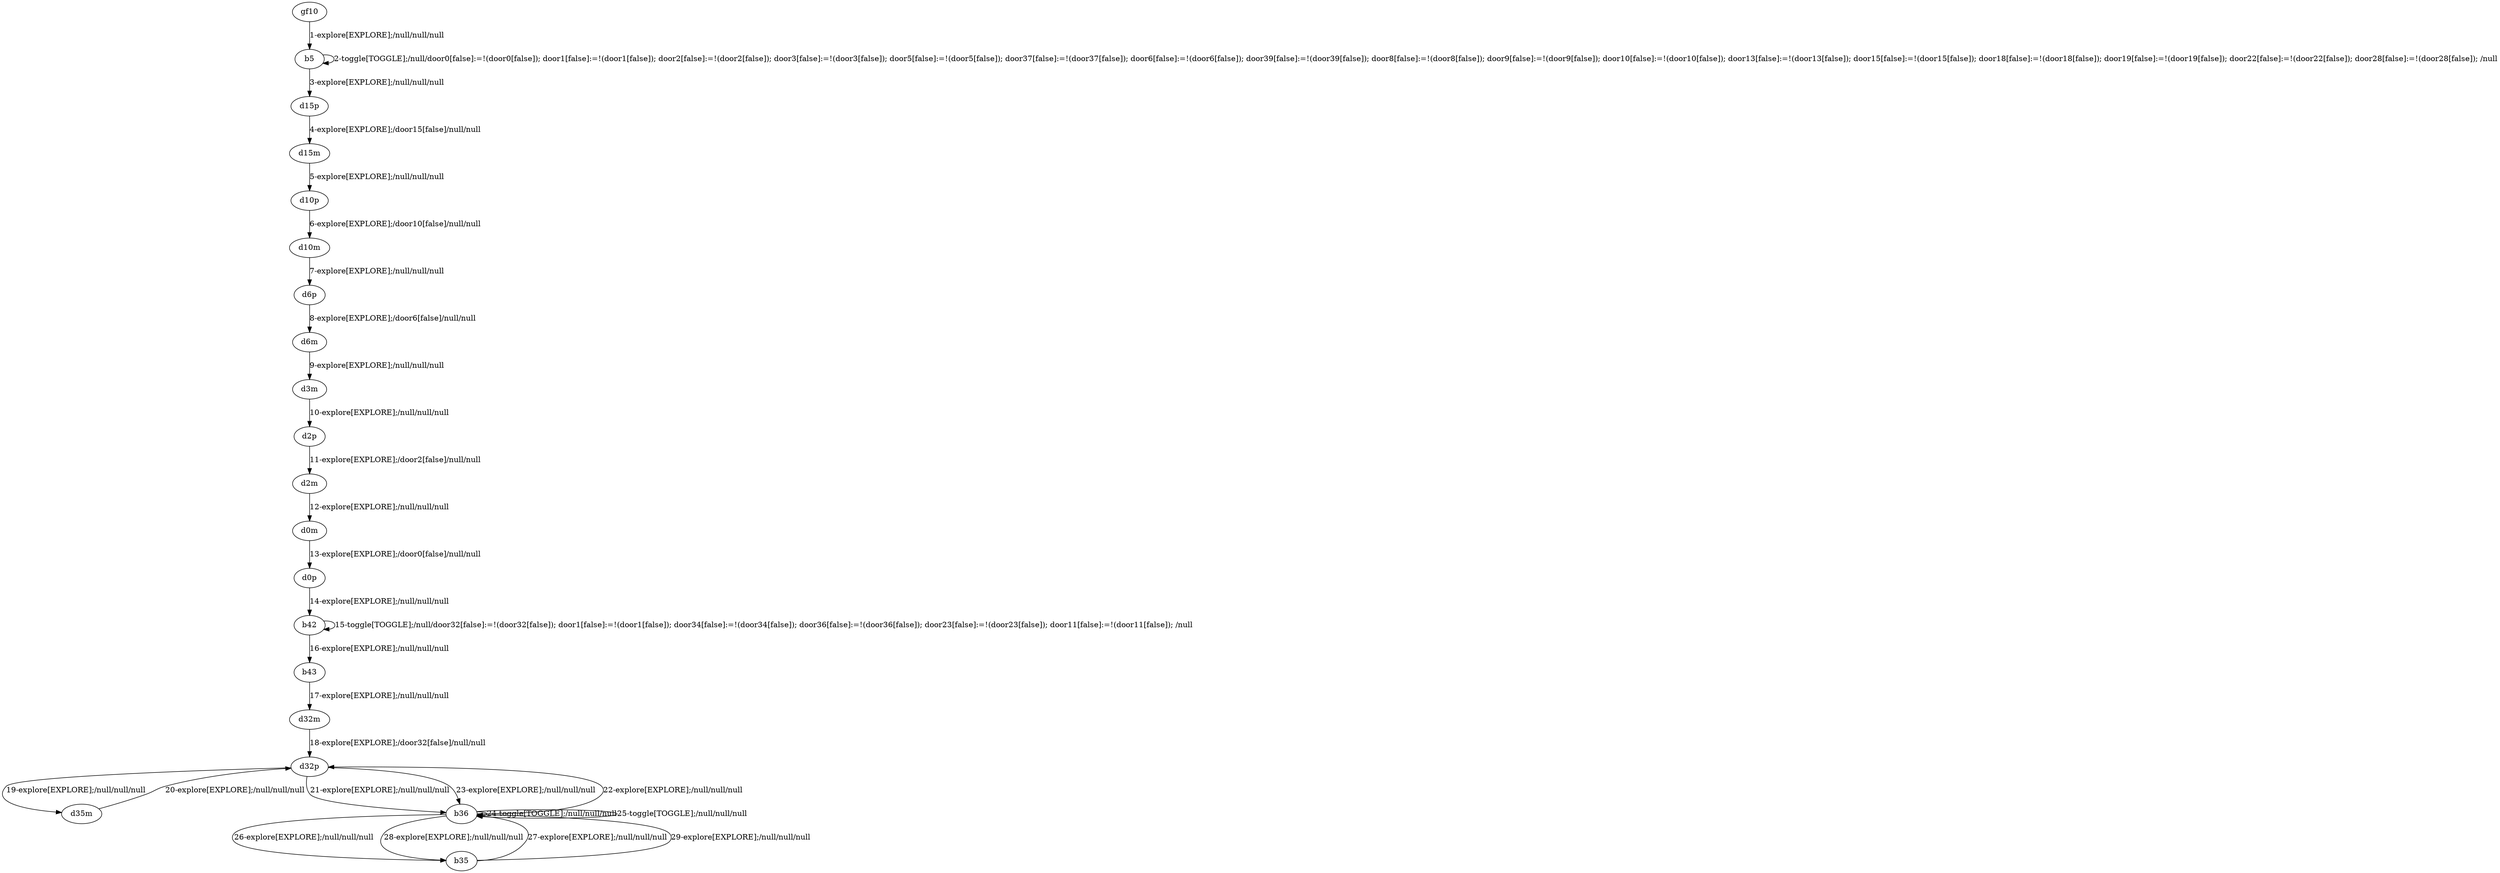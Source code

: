 # Total number of goals covered by this test: 1
# b36 --> d32p

digraph g {
"gf10" -> "b5" [label = "1-explore[EXPLORE];/null/null/null"];
"b5" -> "b5" [label = "2-toggle[TOGGLE];/null/door0[false]:=!(door0[false]); door1[false]:=!(door1[false]); door2[false]:=!(door2[false]); door3[false]:=!(door3[false]); door5[false]:=!(door5[false]); door37[false]:=!(door37[false]); door6[false]:=!(door6[false]); door39[false]:=!(door39[false]); door8[false]:=!(door8[false]); door9[false]:=!(door9[false]); door10[false]:=!(door10[false]); door13[false]:=!(door13[false]); door15[false]:=!(door15[false]); door18[false]:=!(door18[false]); door19[false]:=!(door19[false]); door22[false]:=!(door22[false]); door28[false]:=!(door28[false]); /null"];
"b5" -> "d15p" [label = "3-explore[EXPLORE];/null/null/null"];
"d15p" -> "d15m" [label = "4-explore[EXPLORE];/door15[false]/null/null"];
"d15m" -> "d10p" [label = "5-explore[EXPLORE];/null/null/null"];
"d10p" -> "d10m" [label = "6-explore[EXPLORE];/door10[false]/null/null"];
"d10m" -> "d6p" [label = "7-explore[EXPLORE];/null/null/null"];
"d6p" -> "d6m" [label = "8-explore[EXPLORE];/door6[false]/null/null"];
"d6m" -> "d3m" [label = "9-explore[EXPLORE];/null/null/null"];
"d3m" -> "d2p" [label = "10-explore[EXPLORE];/null/null/null"];
"d2p" -> "d2m" [label = "11-explore[EXPLORE];/door2[false]/null/null"];
"d2m" -> "d0m" [label = "12-explore[EXPLORE];/null/null/null"];
"d0m" -> "d0p" [label = "13-explore[EXPLORE];/door0[false]/null/null"];
"d0p" -> "b42" [label = "14-explore[EXPLORE];/null/null/null"];
"b42" -> "b42" [label = "15-toggle[TOGGLE];/null/door32[false]:=!(door32[false]); door1[false]:=!(door1[false]); door34[false]:=!(door34[false]); door36[false]:=!(door36[false]); door23[false]:=!(door23[false]); door11[false]:=!(door11[false]); /null"];
"b42" -> "b43" [label = "16-explore[EXPLORE];/null/null/null"];
"b43" -> "d32m" [label = "17-explore[EXPLORE];/null/null/null"];
"d32m" -> "d32p" [label = "18-explore[EXPLORE];/door32[false]/null/null"];
"d32p" -> "d35m" [label = "19-explore[EXPLORE];/null/null/null"];
"d35m" -> "d32p" [label = "20-explore[EXPLORE];/null/null/null"];
"d32p" -> "b36" [label = "21-explore[EXPLORE];/null/null/null"];
"b36" -> "d32p" [label = "22-explore[EXPLORE];/null/null/null"];
"d32p" -> "b36" [label = "23-explore[EXPLORE];/null/null/null"];
"b36" -> "b36" [label = "24-toggle[TOGGLE];/null/null/null"];
"b36" -> "b36" [label = "25-toggle[TOGGLE];/null/null/null"];
"b36" -> "b35" [label = "26-explore[EXPLORE];/null/null/null"];
"b35" -> "b36" [label = "27-explore[EXPLORE];/null/null/null"];
"b36" -> "b35" [label = "28-explore[EXPLORE];/null/null/null"];
"b35" -> "b36" [label = "29-explore[EXPLORE];/null/null/null"];
}